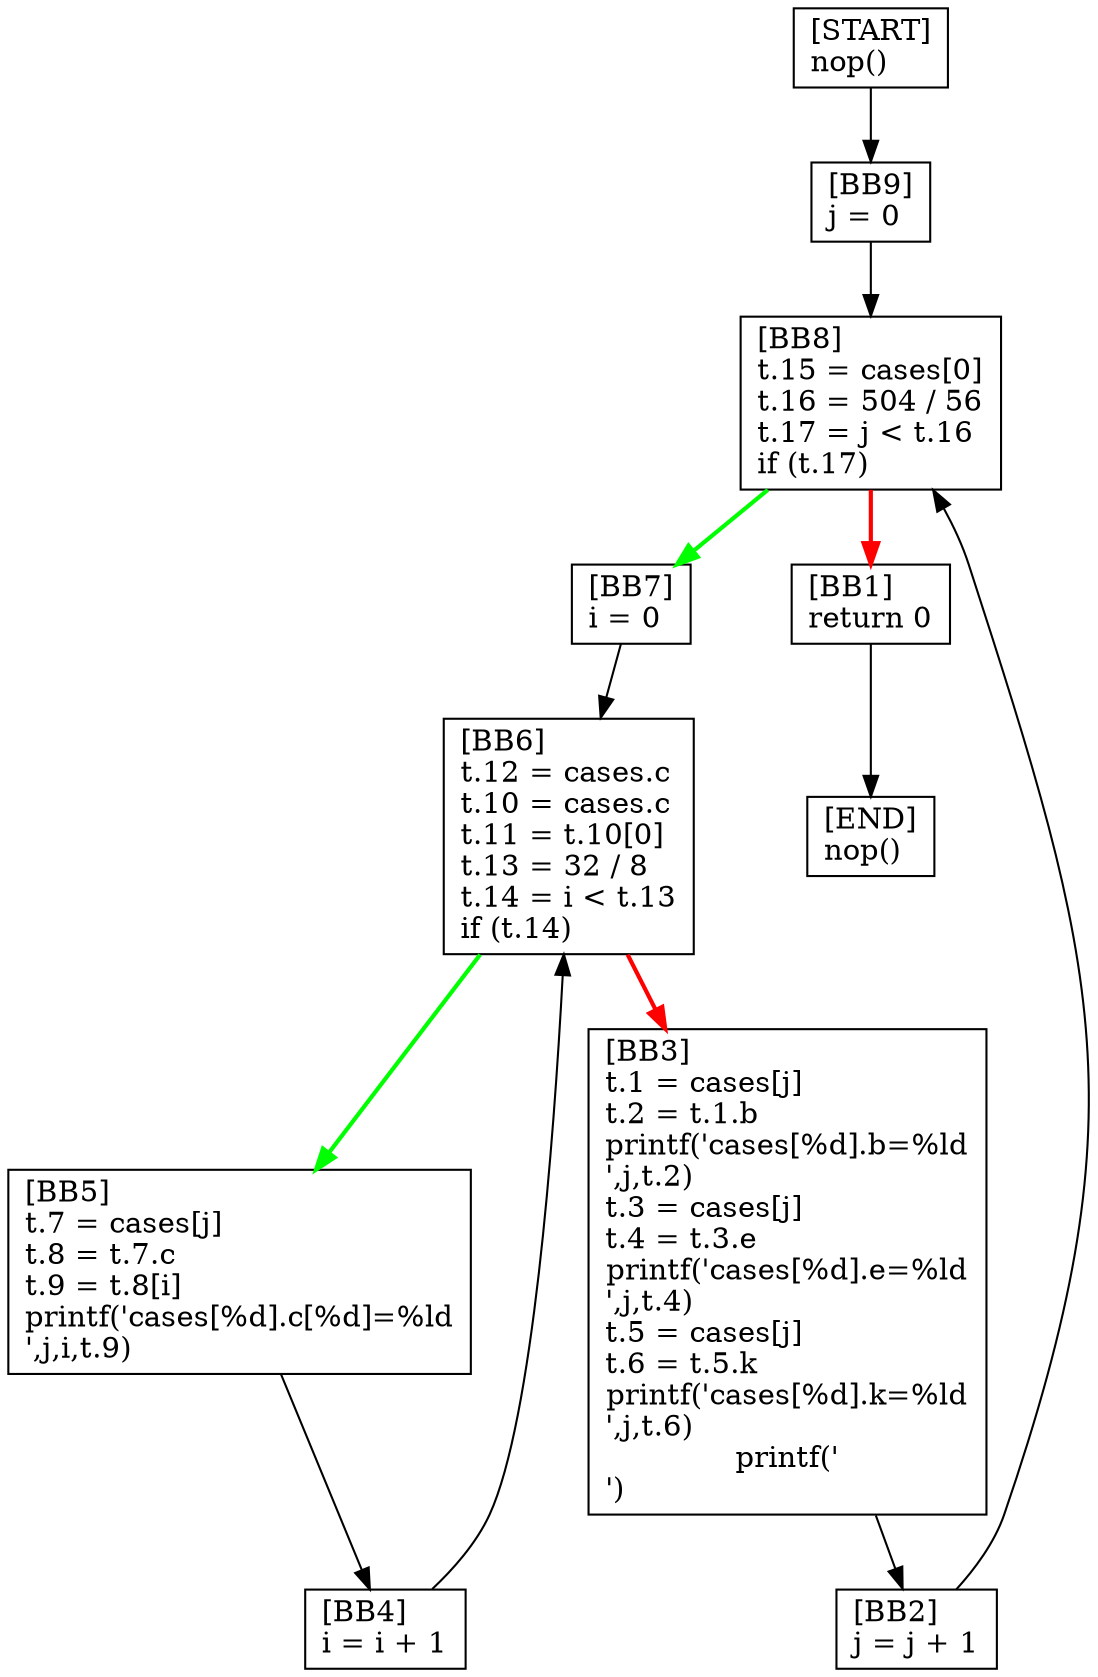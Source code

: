 digraph {
  node [shape=box]
  BB9 [label="[BB9]\lj = 0\l"];
  BB8 [label="[BB8]\lt.15 = cases[0]\lt.16 = 504 / 56\lt.17 = j < t.16\lif (t.17)\l"];
  BB7 [label="[BB7]\li = 0\l"];
  BB6 [label="[BB6]\lt.12 = cases.c\lt.10 = cases.c\lt.11 = t.10[0]\lt.13 = 32 / 8\lt.14 = i < t.13\lif (t.14)\l"];
  BB1 [label="[BB1]\lreturn 0\l"];
  START [label="[START]\lnop()\l"];
  END [label="[END]\lnop()\l"];
  BB2 [label="[BB2]\lj = j + 1\l"];
  BB3 [label="[BB3]\lt.1 = cases[j]\lt.2 = t.1.b\lprintf('cases[%d].b=%ld\n',j,t.2)\lt.3 = cases[j]\lt.4 = t.3.e\lprintf('cases[%d].e=%ld\n',j,t.4)\lt.5 = cases[j]\lt.6 = t.5.k\lprintf('cases[%d].k=%ld\n',j,t.6)\lprintf('\n')\l"];
  BB4 [label="[BB4]\li = i + 1\l"];
  BB5 [label="[BB5]\lt.7 = cases[j]\lt.8 = t.7.c\lt.9 = t.8[i]\lprintf('cases[%d].c[%d]=%ld\n',j,i,t.9)\l"];
  BB8 -> BB7 [color=green, penwidth=2];
  BB8 -> BB1 [color=red, penwidth=2];
  BB5 -> BB4;
  BB3 -> BB2;
  BB7 -> BB6;
  BB9 -> BB8;
  START -> BB9;
  BB2 -> BB8;
  BB6 -> BB5 [color=green, penwidth=2];
  BB1 -> END;
  BB4 -> BB6;
  BB6 -> BB3 [color=red, penwidth=2];
}
